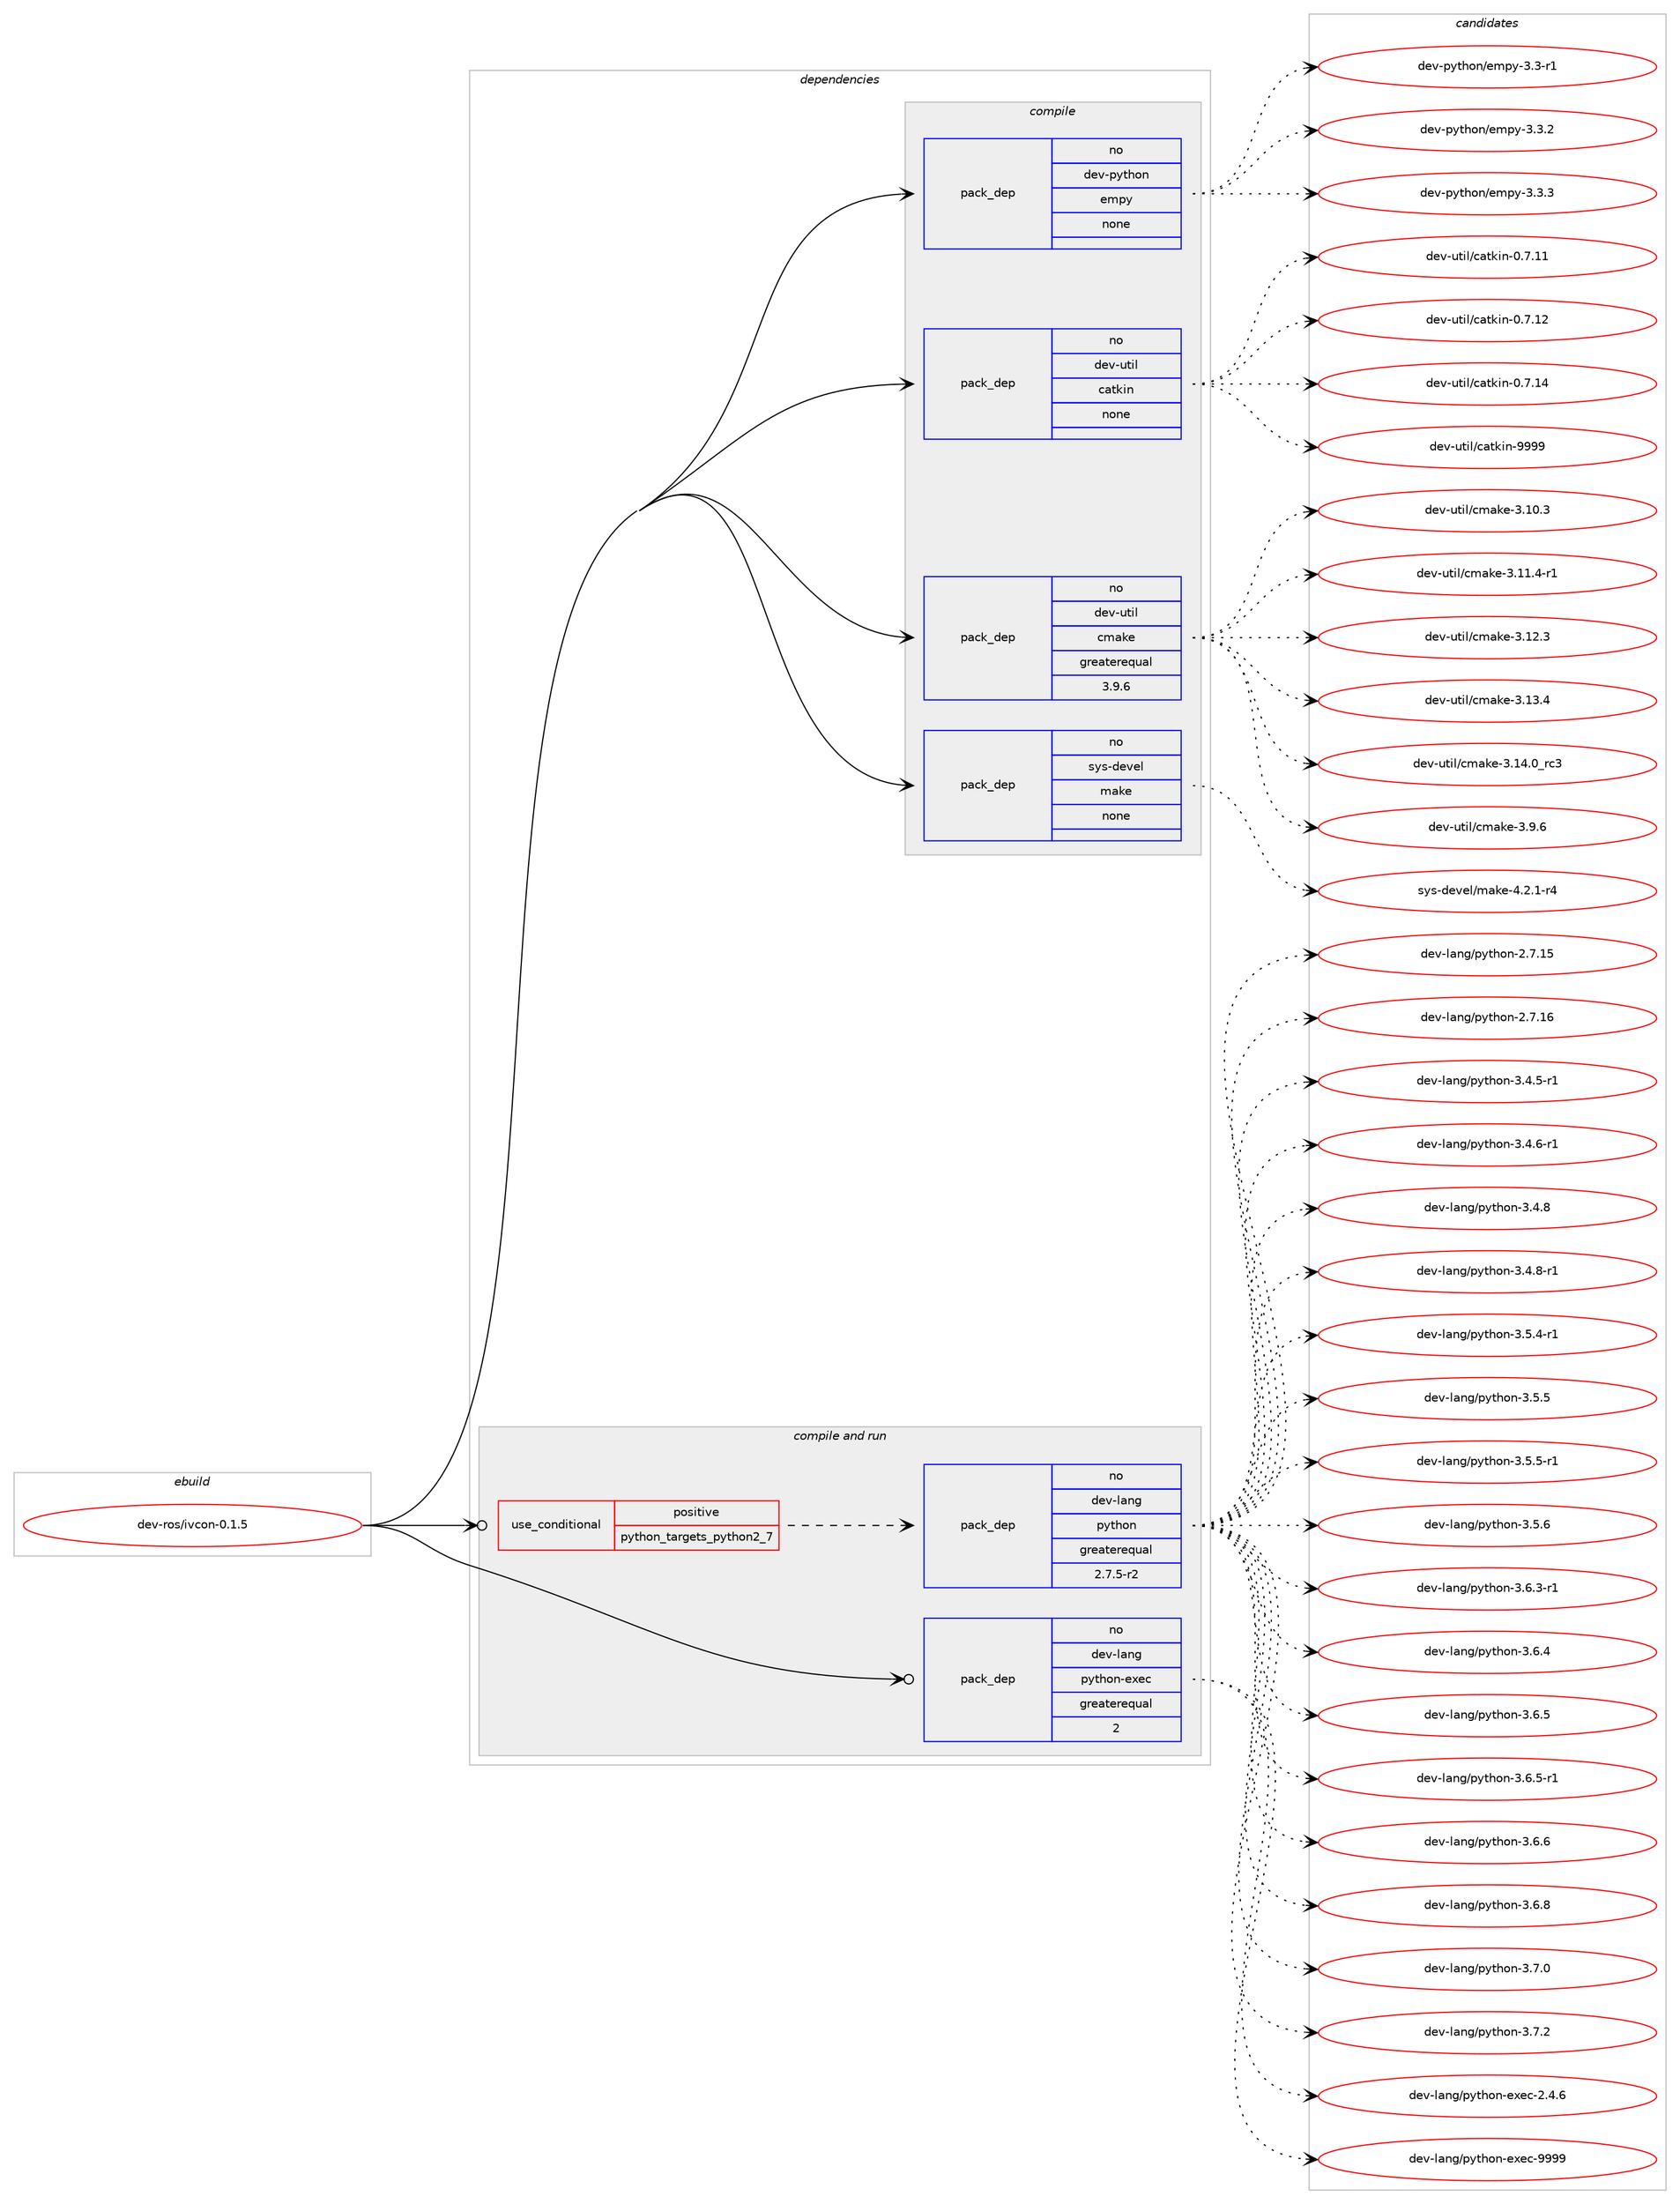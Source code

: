 digraph prolog {

# *************
# Graph options
# *************

newrank=true;
concentrate=true;
compound=true;
graph [rankdir=LR,fontname=Helvetica,fontsize=10,ranksep=1.5];#, ranksep=2.5, nodesep=0.2];
edge  [arrowhead=vee];
node  [fontname=Helvetica,fontsize=10];

# **********
# The ebuild
# **********

subgraph cluster_leftcol {
color=gray;
rank=same;
label=<<i>ebuild</i>>;
id [label="dev-ros/ivcon-0.1.5", color=red, width=4, href="../dev-ros/ivcon-0.1.5.svg"];
}

# ****************
# The dependencies
# ****************

subgraph cluster_midcol {
color=gray;
label=<<i>dependencies</i>>;
subgraph cluster_compile {
fillcolor="#eeeeee";
style=filled;
label=<<i>compile</i>>;
subgraph pack1046065 {
dependency1458232 [label=<<TABLE BORDER="0" CELLBORDER="1" CELLSPACING="0" CELLPADDING="4" WIDTH="220"><TR><TD ROWSPAN="6" CELLPADDING="30">pack_dep</TD></TR><TR><TD WIDTH="110">no</TD></TR><TR><TD>dev-python</TD></TR><TR><TD>empy</TD></TR><TR><TD>none</TD></TR><TR><TD></TD></TR></TABLE>>, shape=none, color=blue];
}
id:e -> dependency1458232:w [weight=20,style="solid",arrowhead="vee"];
subgraph pack1046066 {
dependency1458233 [label=<<TABLE BORDER="0" CELLBORDER="1" CELLSPACING="0" CELLPADDING="4" WIDTH="220"><TR><TD ROWSPAN="6" CELLPADDING="30">pack_dep</TD></TR><TR><TD WIDTH="110">no</TD></TR><TR><TD>dev-util</TD></TR><TR><TD>catkin</TD></TR><TR><TD>none</TD></TR><TR><TD></TD></TR></TABLE>>, shape=none, color=blue];
}
id:e -> dependency1458233:w [weight=20,style="solid",arrowhead="vee"];
subgraph pack1046067 {
dependency1458234 [label=<<TABLE BORDER="0" CELLBORDER="1" CELLSPACING="0" CELLPADDING="4" WIDTH="220"><TR><TD ROWSPAN="6" CELLPADDING="30">pack_dep</TD></TR><TR><TD WIDTH="110">no</TD></TR><TR><TD>dev-util</TD></TR><TR><TD>cmake</TD></TR><TR><TD>greaterequal</TD></TR><TR><TD>3.9.6</TD></TR></TABLE>>, shape=none, color=blue];
}
id:e -> dependency1458234:w [weight=20,style="solid",arrowhead="vee"];
subgraph pack1046068 {
dependency1458235 [label=<<TABLE BORDER="0" CELLBORDER="1" CELLSPACING="0" CELLPADDING="4" WIDTH="220"><TR><TD ROWSPAN="6" CELLPADDING="30">pack_dep</TD></TR><TR><TD WIDTH="110">no</TD></TR><TR><TD>sys-devel</TD></TR><TR><TD>make</TD></TR><TR><TD>none</TD></TR><TR><TD></TD></TR></TABLE>>, shape=none, color=blue];
}
id:e -> dependency1458235:w [weight=20,style="solid",arrowhead="vee"];
}
subgraph cluster_compileandrun {
fillcolor="#eeeeee";
style=filled;
label=<<i>compile and run</i>>;
subgraph cond388777 {
dependency1458236 [label=<<TABLE BORDER="0" CELLBORDER="1" CELLSPACING="0" CELLPADDING="4"><TR><TD ROWSPAN="3" CELLPADDING="10">use_conditional</TD></TR><TR><TD>positive</TD></TR><TR><TD>python_targets_python2_7</TD></TR></TABLE>>, shape=none, color=red];
subgraph pack1046069 {
dependency1458237 [label=<<TABLE BORDER="0" CELLBORDER="1" CELLSPACING="0" CELLPADDING="4" WIDTH="220"><TR><TD ROWSPAN="6" CELLPADDING="30">pack_dep</TD></TR><TR><TD WIDTH="110">no</TD></TR><TR><TD>dev-lang</TD></TR><TR><TD>python</TD></TR><TR><TD>greaterequal</TD></TR><TR><TD>2.7.5-r2</TD></TR></TABLE>>, shape=none, color=blue];
}
dependency1458236:e -> dependency1458237:w [weight=20,style="dashed",arrowhead="vee"];
}
id:e -> dependency1458236:w [weight=20,style="solid",arrowhead="odotvee"];
subgraph pack1046070 {
dependency1458238 [label=<<TABLE BORDER="0" CELLBORDER="1" CELLSPACING="0" CELLPADDING="4" WIDTH="220"><TR><TD ROWSPAN="6" CELLPADDING="30">pack_dep</TD></TR><TR><TD WIDTH="110">no</TD></TR><TR><TD>dev-lang</TD></TR><TR><TD>python-exec</TD></TR><TR><TD>greaterequal</TD></TR><TR><TD>2</TD></TR></TABLE>>, shape=none, color=blue];
}
id:e -> dependency1458238:w [weight=20,style="solid",arrowhead="odotvee"];
}
subgraph cluster_run {
fillcolor="#eeeeee";
style=filled;
label=<<i>run</i>>;
}
}

# **************
# The candidates
# **************

subgraph cluster_choices {
rank=same;
color=gray;
label=<<i>candidates</i>>;

subgraph choice1046065 {
color=black;
nodesep=1;
choice1001011184511212111610411111047101109112121455146514511449 [label="dev-python/empy-3.3-r1", color=red, width=4,href="../dev-python/empy-3.3-r1.svg"];
choice1001011184511212111610411111047101109112121455146514650 [label="dev-python/empy-3.3.2", color=red, width=4,href="../dev-python/empy-3.3.2.svg"];
choice1001011184511212111610411111047101109112121455146514651 [label="dev-python/empy-3.3.3", color=red, width=4,href="../dev-python/empy-3.3.3.svg"];
dependency1458232:e -> choice1001011184511212111610411111047101109112121455146514511449:w [style=dotted,weight="100"];
dependency1458232:e -> choice1001011184511212111610411111047101109112121455146514650:w [style=dotted,weight="100"];
dependency1458232:e -> choice1001011184511212111610411111047101109112121455146514651:w [style=dotted,weight="100"];
}
subgraph choice1046066 {
color=black;
nodesep=1;
choice1001011184511711610510847999711610710511045484655464949 [label="dev-util/catkin-0.7.11", color=red, width=4,href="../dev-util/catkin-0.7.11.svg"];
choice1001011184511711610510847999711610710511045484655464950 [label="dev-util/catkin-0.7.12", color=red, width=4,href="../dev-util/catkin-0.7.12.svg"];
choice1001011184511711610510847999711610710511045484655464952 [label="dev-util/catkin-0.7.14", color=red, width=4,href="../dev-util/catkin-0.7.14.svg"];
choice100101118451171161051084799971161071051104557575757 [label="dev-util/catkin-9999", color=red, width=4,href="../dev-util/catkin-9999.svg"];
dependency1458233:e -> choice1001011184511711610510847999711610710511045484655464949:w [style=dotted,weight="100"];
dependency1458233:e -> choice1001011184511711610510847999711610710511045484655464950:w [style=dotted,weight="100"];
dependency1458233:e -> choice1001011184511711610510847999711610710511045484655464952:w [style=dotted,weight="100"];
dependency1458233:e -> choice100101118451171161051084799971161071051104557575757:w [style=dotted,weight="100"];
}
subgraph choice1046067 {
color=black;
nodesep=1;
choice1001011184511711610510847991099710710145514649484651 [label="dev-util/cmake-3.10.3", color=red, width=4,href="../dev-util/cmake-3.10.3.svg"];
choice10010111845117116105108479910997107101455146494946524511449 [label="dev-util/cmake-3.11.4-r1", color=red, width=4,href="../dev-util/cmake-3.11.4-r1.svg"];
choice1001011184511711610510847991099710710145514649504651 [label="dev-util/cmake-3.12.3", color=red, width=4,href="../dev-util/cmake-3.12.3.svg"];
choice1001011184511711610510847991099710710145514649514652 [label="dev-util/cmake-3.13.4", color=red, width=4,href="../dev-util/cmake-3.13.4.svg"];
choice1001011184511711610510847991099710710145514649524648951149951 [label="dev-util/cmake-3.14.0_rc3", color=red, width=4,href="../dev-util/cmake-3.14.0_rc3.svg"];
choice10010111845117116105108479910997107101455146574654 [label="dev-util/cmake-3.9.6", color=red, width=4,href="../dev-util/cmake-3.9.6.svg"];
dependency1458234:e -> choice1001011184511711610510847991099710710145514649484651:w [style=dotted,weight="100"];
dependency1458234:e -> choice10010111845117116105108479910997107101455146494946524511449:w [style=dotted,weight="100"];
dependency1458234:e -> choice1001011184511711610510847991099710710145514649504651:w [style=dotted,weight="100"];
dependency1458234:e -> choice1001011184511711610510847991099710710145514649514652:w [style=dotted,weight="100"];
dependency1458234:e -> choice1001011184511711610510847991099710710145514649524648951149951:w [style=dotted,weight="100"];
dependency1458234:e -> choice10010111845117116105108479910997107101455146574654:w [style=dotted,weight="100"];
}
subgraph choice1046068 {
color=black;
nodesep=1;
choice1151211154510010111810110847109971071014552465046494511452 [label="sys-devel/make-4.2.1-r4", color=red, width=4,href="../sys-devel/make-4.2.1-r4.svg"];
dependency1458235:e -> choice1151211154510010111810110847109971071014552465046494511452:w [style=dotted,weight="100"];
}
subgraph choice1046069 {
color=black;
nodesep=1;
choice10010111845108971101034711212111610411111045504655464953 [label="dev-lang/python-2.7.15", color=red, width=4,href="../dev-lang/python-2.7.15.svg"];
choice10010111845108971101034711212111610411111045504655464954 [label="dev-lang/python-2.7.16", color=red, width=4,href="../dev-lang/python-2.7.16.svg"];
choice1001011184510897110103471121211161041111104551465246534511449 [label="dev-lang/python-3.4.5-r1", color=red, width=4,href="../dev-lang/python-3.4.5-r1.svg"];
choice1001011184510897110103471121211161041111104551465246544511449 [label="dev-lang/python-3.4.6-r1", color=red, width=4,href="../dev-lang/python-3.4.6-r1.svg"];
choice100101118451089711010347112121116104111110455146524656 [label="dev-lang/python-3.4.8", color=red, width=4,href="../dev-lang/python-3.4.8.svg"];
choice1001011184510897110103471121211161041111104551465246564511449 [label="dev-lang/python-3.4.8-r1", color=red, width=4,href="../dev-lang/python-3.4.8-r1.svg"];
choice1001011184510897110103471121211161041111104551465346524511449 [label="dev-lang/python-3.5.4-r1", color=red, width=4,href="../dev-lang/python-3.5.4-r1.svg"];
choice100101118451089711010347112121116104111110455146534653 [label="dev-lang/python-3.5.5", color=red, width=4,href="../dev-lang/python-3.5.5.svg"];
choice1001011184510897110103471121211161041111104551465346534511449 [label="dev-lang/python-3.5.5-r1", color=red, width=4,href="../dev-lang/python-3.5.5-r1.svg"];
choice100101118451089711010347112121116104111110455146534654 [label="dev-lang/python-3.5.6", color=red, width=4,href="../dev-lang/python-3.5.6.svg"];
choice1001011184510897110103471121211161041111104551465446514511449 [label="dev-lang/python-3.6.3-r1", color=red, width=4,href="../dev-lang/python-3.6.3-r1.svg"];
choice100101118451089711010347112121116104111110455146544652 [label="dev-lang/python-3.6.4", color=red, width=4,href="../dev-lang/python-3.6.4.svg"];
choice100101118451089711010347112121116104111110455146544653 [label="dev-lang/python-3.6.5", color=red, width=4,href="../dev-lang/python-3.6.5.svg"];
choice1001011184510897110103471121211161041111104551465446534511449 [label="dev-lang/python-3.6.5-r1", color=red, width=4,href="../dev-lang/python-3.6.5-r1.svg"];
choice100101118451089711010347112121116104111110455146544654 [label="dev-lang/python-3.6.6", color=red, width=4,href="../dev-lang/python-3.6.6.svg"];
choice100101118451089711010347112121116104111110455146544656 [label="dev-lang/python-3.6.8", color=red, width=4,href="../dev-lang/python-3.6.8.svg"];
choice100101118451089711010347112121116104111110455146554648 [label="dev-lang/python-3.7.0", color=red, width=4,href="../dev-lang/python-3.7.0.svg"];
choice100101118451089711010347112121116104111110455146554650 [label="dev-lang/python-3.7.2", color=red, width=4,href="../dev-lang/python-3.7.2.svg"];
dependency1458237:e -> choice10010111845108971101034711212111610411111045504655464953:w [style=dotted,weight="100"];
dependency1458237:e -> choice10010111845108971101034711212111610411111045504655464954:w [style=dotted,weight="100"];
dependency1458237:e -> choice1001011184510897110103471121211161041111104551465246534511449:w [style=dotted,weight="100"];
dependency1458237:e -> choice1001011184510897110103471121211161041111104551465246544511449:w [style=dotted,weight="100"];
dependency1458237:e -> choice100101118451089711010347112121116104111110455146524656:w [style=dotted,weight="100"];
dependency1458237:e -> choice1001011184510897110103471121211161041111104551465246564511449:w [style=dotted,weight="100"];
dependency1458237:e -> choice1001011184510897110103471121211161041111104551465346524511449:w [style=dotted,weight="100"];
dependency1458237:e -> choice100101118451089711010347112121116104111110455146534653:w [style=dotted,weight="100"];
dependency1458237:e -> choice1001011184510897110103471121211161041111104551465346534511449:w [style=dotted,weight="100"];
dependency1458237:e -> choice100101118451089711010347112121116104111110455146534654:w [style=dotted,weight="100"];
dependency1458237:e -> choice1001011184510897110103471121211161041111104551465446514511449:w [style=dotted,weight="100"];
dependency1458237:e -> choice100101118451089711010347112121116104111110455146544652:w [style=dotted,weight="100"];
dependency1458237:e -> choice100101118451089711010347112121116104111110455146544653:w [style=dotted,weight="100"];
dependency1458237:e -> choice1001011184510897110103471121211161041111104551465446534511449:w [style=dotted,weight="100"];
dependency1458237:e -> choice100101118451089711010347112121116104111110455146544654:w [style=dotted,weight="100"];
dependency1458237:e -> choice100101118451089711010347112121116104111110455146544656:w [style=dotted,weight="100"];
dependency1458237:e -> choice100101118451089711010347112121116104111110455146554648:w [style=dotted,weight="100"];
dependency1458237:e -> choice100101118451089711010347112121116104111110455146554650:w [style=dotted,weight="100"];
}
subgraph choice1046070 {
color=black;
nodesep=1;
choice1001011184510897110103471121211161041111104510112010199455046524654 [label="dev-lang/python-exec-2.4.6", color=red, width=4,href="../dev-lang/python-exec-2.4.6.svg"];
choice10010111845108971101034711212111610411111045101120101994557575757 [label="dev-lang/python-exec-9999", color=red, width=4,href="../dev-lang/python-exec-9999.svg"];
dependency1458238:e -> choice1001011184510897110103471121211161041111104510112010199455046524654:w [style=dotted,weight="100"];
dependency1458238:e -> choice10010111845108971101034711212111610411111045101120101994557575757:w [style=dotted,weight="100"];
}
}

}
